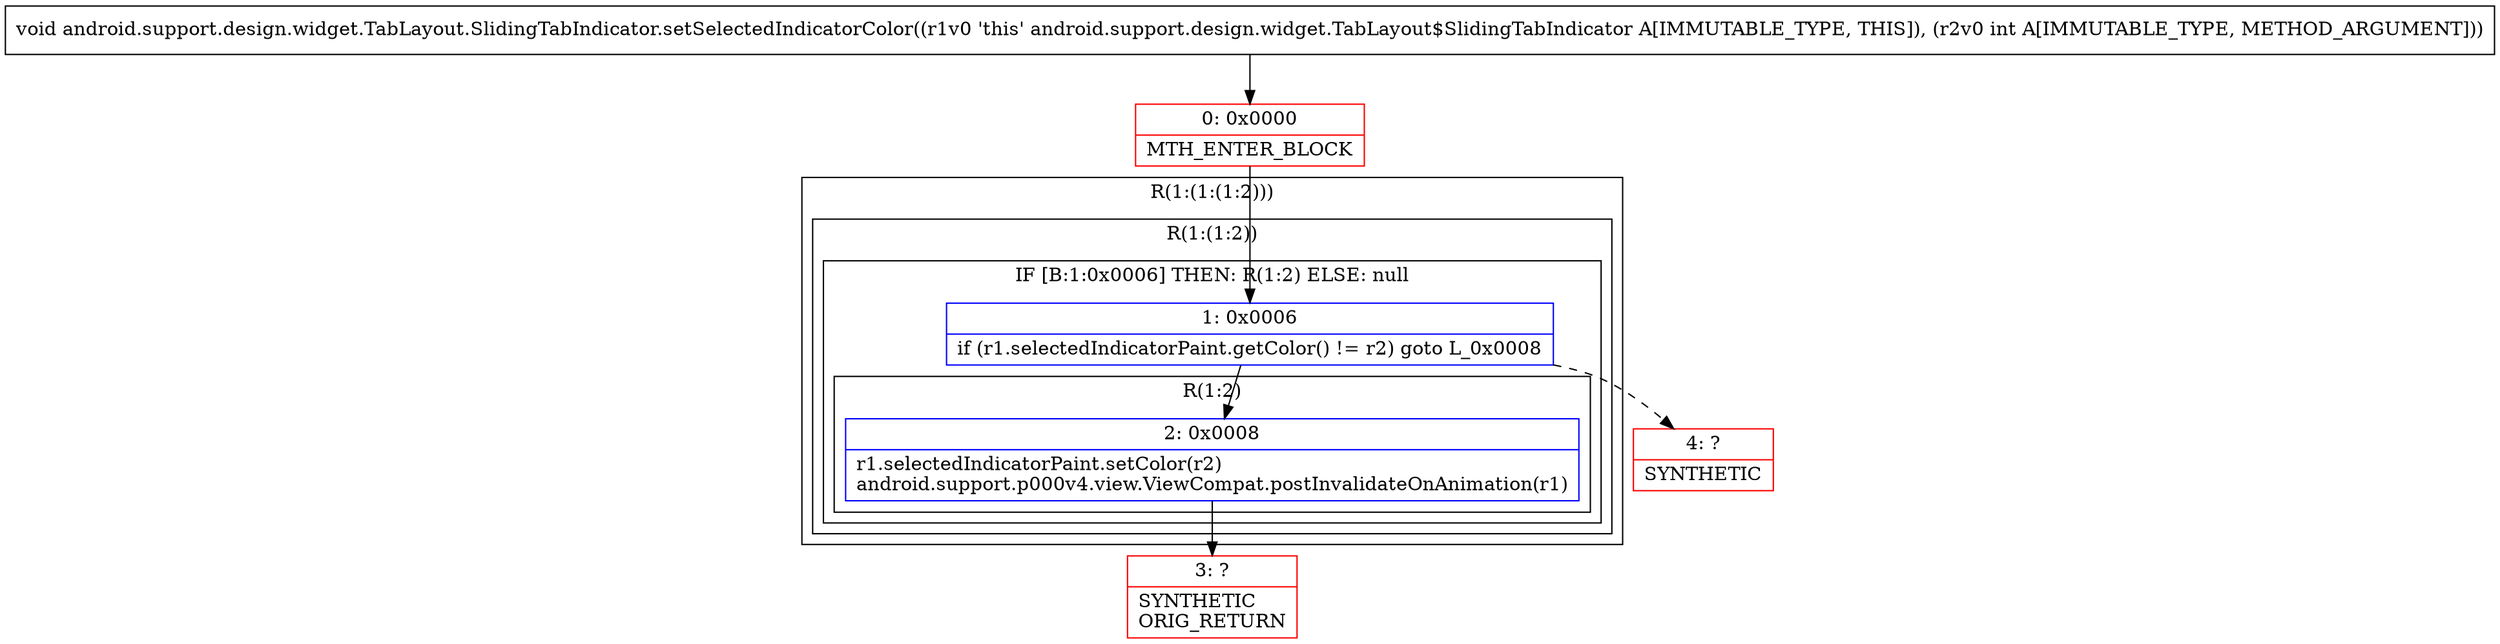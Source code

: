 digraph "CFG forandroid.support.design.widget.TabLayout.SlidingTabIndicator.setSelectedIndicatorColor(I)V" {
subgraph cluster_Region_1944291846 {
label = "R(1:(1:(1:2)))";
node [shape=record,color=blue];
subgraph cluster_Region_741960592 {
label = "R(1:(1:2))";
node [shape=record,color=blue];
subgraph cluster_IfRegion_635702931 {
label = "IF [B:1:0x0006] THEN: R(1:2) ELSE: null";
node [shape=record,color=blue];
Node_1 [shape=record,label="{1\:\ 0x0006|if (r1.selectedIndicatorPaint.getColor() != r2) goto L_0x0008\l}"];
subgraph cluster_Region_1680314791 {
label = "R(1:2)";
node [shape=record,color=blue];
Node_2 [shape=record,label="{2\:\ 0x0008|r1.selectedIndicatorPaint.setColor(r2)\landroid.support.p000v4.view.ViewCompat.postInvalidateOnAnimation(r1)\l}"];
}
}
}
}
Node_0 [shape=record,color=red,label="{0\:\ 0x0000|MTH_ENTER_BLOCK\l}"];
Node_3 [shape=record,color=red,label="{3\:\ ?|SYNTHETIC\lORIG_RETURN\l}"];
Node_4 [shape=record,color=red,label="{4\:\ ?|SYNTHETIC\l}"];
MethodNode[shape=record,label="{void android.support.design.widget.TabLayout.SlidingTabIndicator.setSelectedIndicatorColor((r1v0 'this' android.support.design.widget.TabLayout$SlidingTabIndicator A[IMMUTABLE_TYPE, THIS]), (r2v0 int A[IMMUTABLE_TYPE, METHOD_ARGUMENT])) }"];
MethodNode -> Node_0;
Node_1 -> Node_2;
Node_1 -> Node_4[style=dashed];
Node_2 -> Node_3;
Node_0 -> Node_1;
}

